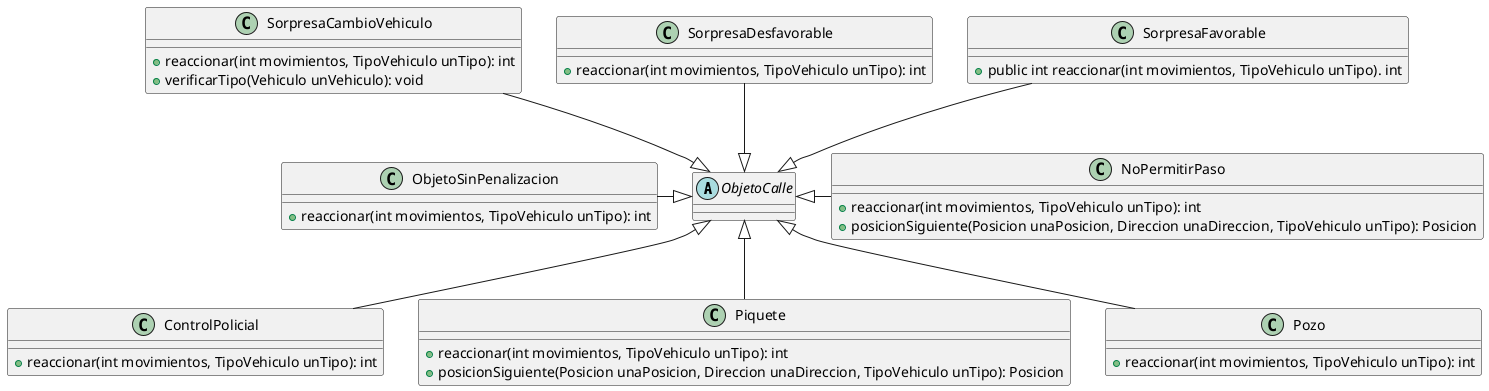 
@startuml
abstract ObjetoCalle {
}

class ControlPolicial {
    + reaccionar(int movimientos, TipoVehiculo unTipo): int
}

class NoPermitirPaso {
    + reaccionar(int movimientos, TipoVehiculo unTipo): int
    + posicionSiguiente(Posicion unaPosicion, Direccion unaDireccion, TipoVehiculo unTipo): Posicion
}

class ObjetoSinPenalizacion {
    + reaccionar(int movimientos, TipoVehiculo unTipo): int
}

class Piquete {
    + reaccionar(int movimientos, TipoVehiculo unTipo): int
    + posicionSiguiente(Posicion unaPosicion, Direccion unaDireccion, TipoVehiculo unTipo): Posicion
}

class Pozo {
    + reaccionar(int movimientos, TipoVehiculo unTipo): int
}

class SorpresaCambioVehiculo {
    + reaccionar(int movimientos, TipoVehiculo unTipo): int
    + verificarTipo(Vehiculo unVehiculo): void
}

class SorpresaDesfavorable {
    + reaccionar(int movimientos, TipoVehiculo unTipo): int
}

class SorpresaFavorable {
    + public int reaccionar(int movimientos, TipoVehiculo unTipo). int
}

ObjetoCalle <|- NoPermitirPaso
ObjetoSinPenalizacion -|> ObjetoCalle

ObjetoCalle <|-- ControlPolicial
ObjetoCalle <|-- Piquete
ObjetoCalle <|-- Pozo

SorpresaCambioVehiculo --|> ObjetoCalle
SorpresaFavorable --|> ObjetoCalle
SorpresaDesfavorable --|> ObjetoCalle


@enduml